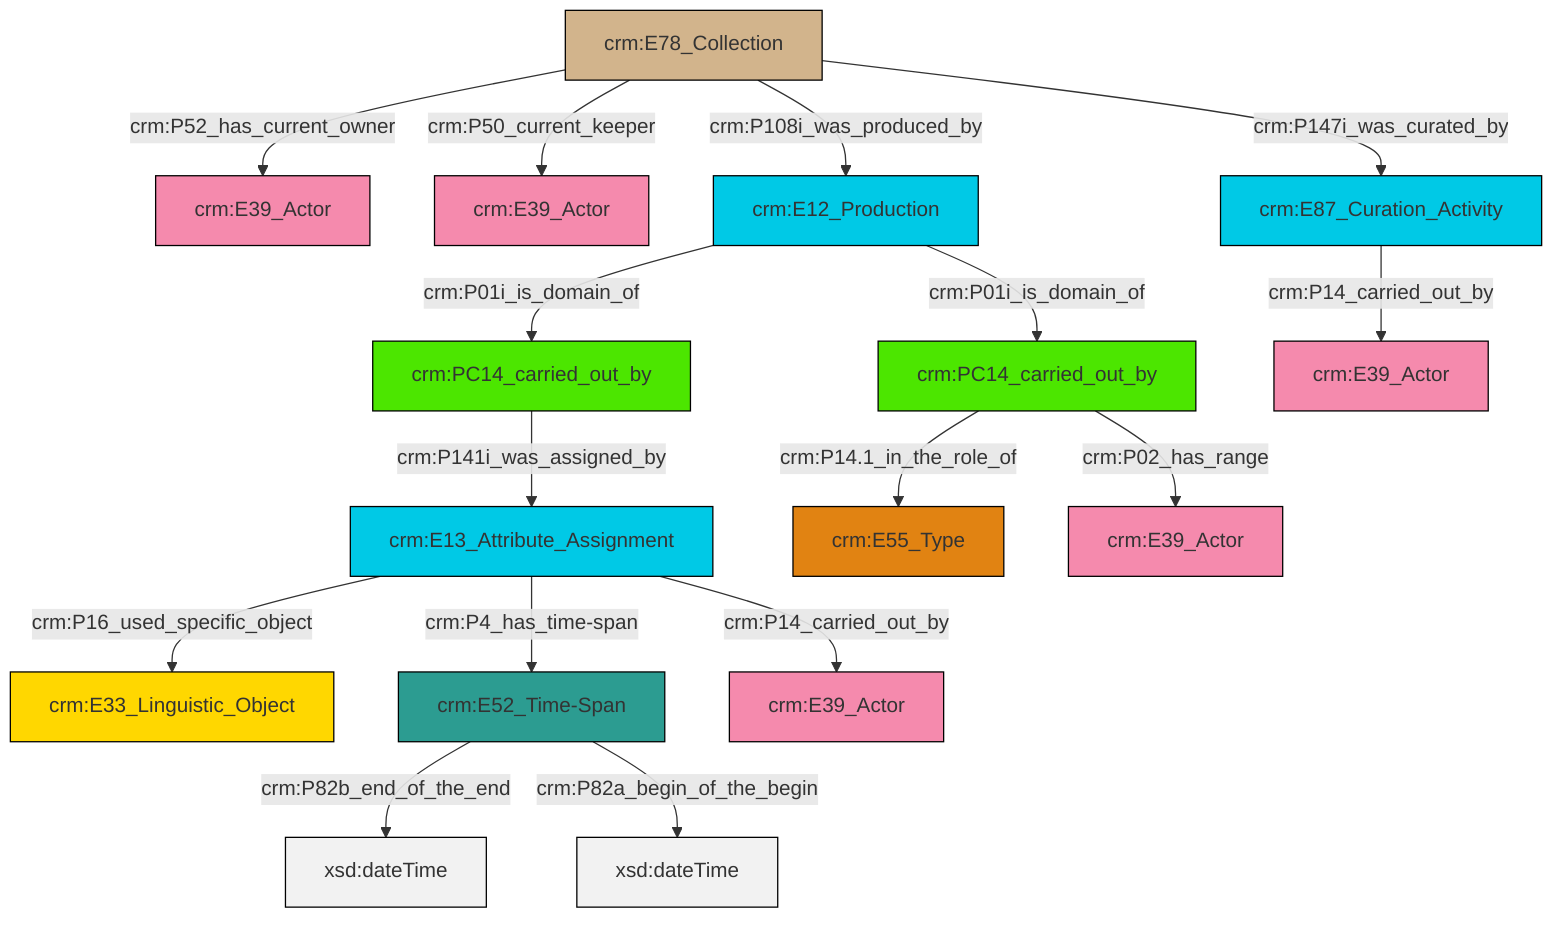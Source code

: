 graph TD
classDef Literal fill:#f2f2f2,stroke:#000000;
classDef CRM_Entity fill:#FFFFFF,stroke:#000000;
classDef Temporal_Entity fill:#00C9E6, stroke:#000000;
classDef Type fill:#E18312, stroke:#000000;
classDef Time-Span fill:#2C9C91, stroke:#000000;
classDef Appellation fill:#FFEB7F, stroke:#000000;
classDef Place fill:#008836, stroke:#000000;
classDef Persistent_Item fill:#B266B2, stroke:#000000;
classDef Conceptual_Object fill:#FFD700, stroke:#000000;
classDef Physical_Thing fill:#D2B48C, stroke:#000000;
classDef Actor fill:#f58aad, stroke:#000000;
classDef PC_Classes fill:#4ce600, stroke:#000000;
classDef Multi fill:#cccccc,stroke:#000000;

0["crm:E52_Time-Span"]:::Time-Span -->|crm:P82b_end_of_the_end| 2[xsd:dateTime]:::Literal
3["crm:E78_Collection"]:::Physical_Thing -->|crm:P52_has_current_owner| 4["crm:E39_Actor"]:::Actor
10["crm:PC14_carried_out_by"]:::PC_Classes -->|crm:P14.1_in_the_role_of| 11["crm:E55_Type"]:::Type
3["crm:E78_Collection"]:::Physical_Thing -->|crm:P50_current_keeper| 14["crm:E39_Actor"]:::Actor
10["crm:PC14_carried_out_by"]:::PC_Classes -->|crm:P02_has_range| 15["crm:E39_Actor"]:::Actor
3["crm:E78_Collection"]:::Physical_Thing -->|crm:P108i_was_produced_by| 16["crm:E12_Production"]:::Temporal_Entity
0["crm:E52_Time-Span"]:::Time-Span -->|crm:P82a_begin_of_the_begin| 21[xsd:dateTime]:::Literal
16["crm:E12_Production"]:::Temporal_Entity -->|crm:P01i_is_domain_of| 8["crm:PC14_carried_out_by"]:::PC_Classes
16["crm:E12_Production"]:::Temporal_Entity -->|crm:P01i_is_domain_of| 10["crm:PC14_carried_out_by"]:::PC_Classes
8["crm:PC14_carried_out_by"]:::PC_Classes -->|crm:P141i_was_assigned_by| 12["crm:E13_Attribute_Assignment"]:::Temporal_Entity
12["crm:E13_Attribute_Assignment"]:::Temporal_Entity -->|crm:P16_used_specific_object| 6["crm:E33_Linguistic_Object"]:::Conceptual_Object
12["crm:E13_Attribute_Assignment"]:::Temporal_Entity -->|crm:P4_has_time-span| 0["crm:E52_Time-Span"]:::Time-Span
26["crm:E87_Curation_Activity"]:::Temporal_Entity -->|crm:P14_carried_out_by| 22["crm:E39_Actor"]:::Actor
12["crm:E13_Attribute_Assignment"]:::Temporal_Entity -->|crm:P14_carried_out_by| 19["crm:E39_Actor"]:::Actor
3["crm:E78_Collection"]:::Physical_Thing -->|crm:P147i_was_curated_by| 26["crm:E87_Curation_Activity"]:::Temporal_Entity